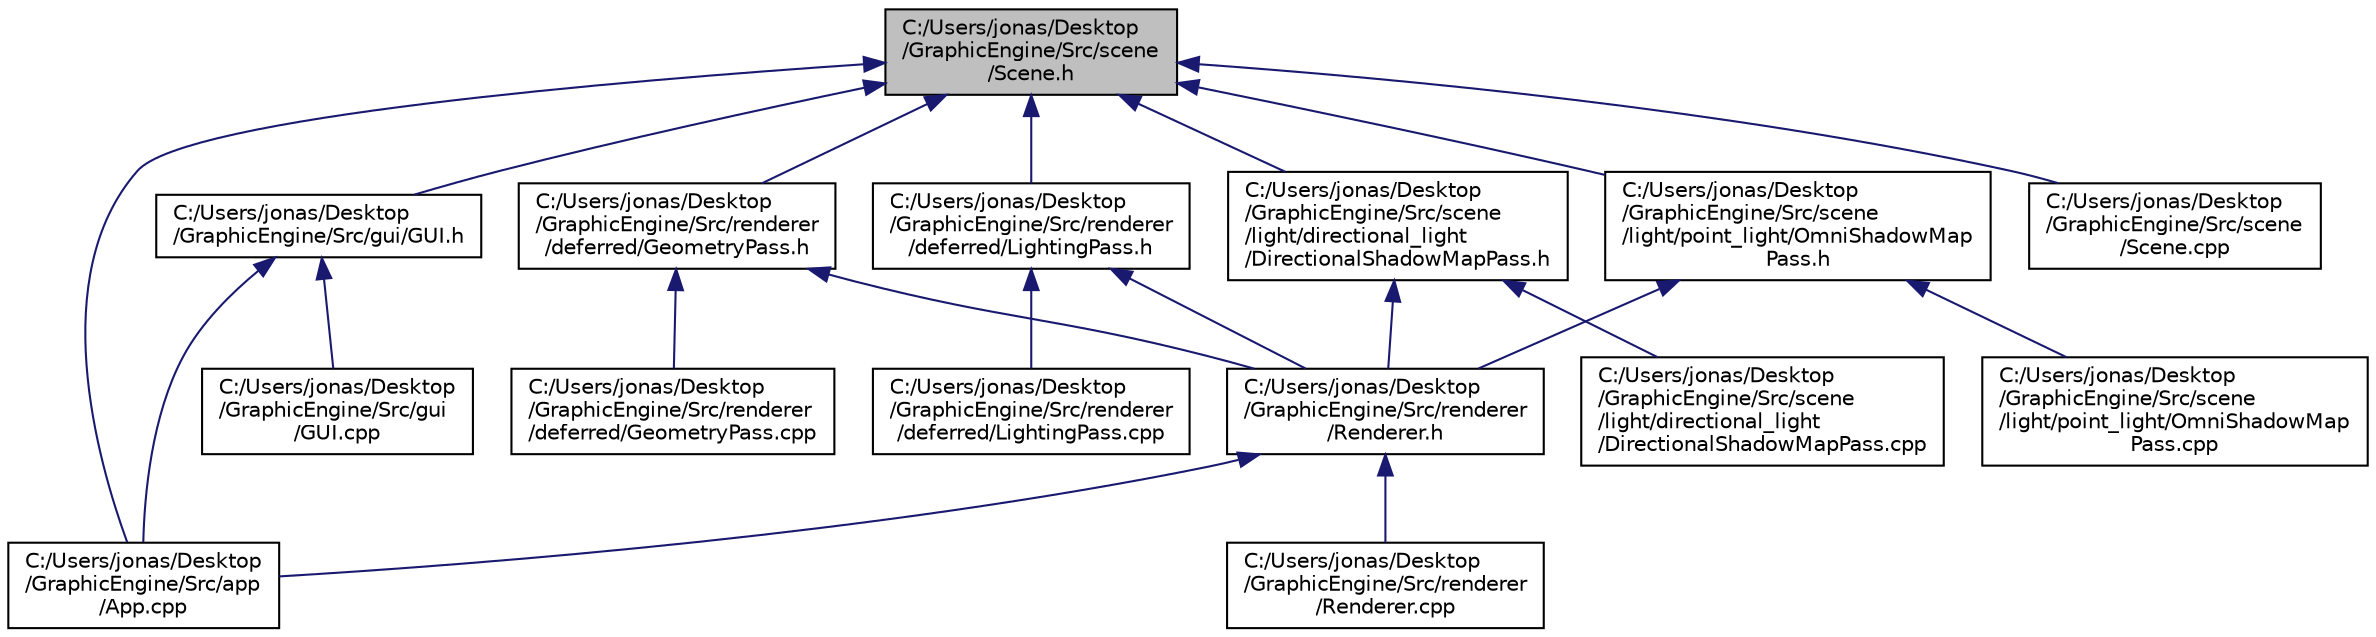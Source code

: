 digraph "C:/Users/jonas/Desktop/GraphicEngine/Src/scene/Scene.h"
{
 // INTERACTIVE_SVG=YES
 // LATEX_PDF_SIZE
  bgcolor="transparent";
  edge [fontname="Helvetica",fontsize="10",labelfontname="Helvetica",labelfontsize="10"];
  node [fontname="Helvetica",fontsize="10",shape=record];
  Node1 [label="C:/Users/jonas/Desktop\l/GraphicEngine/Src/scene\l/Scene.h",height=0.2,width=0.4,color="black", fillcolor="grey75", style="filled", fontcolor="black",tooltip=" "];
  Node1 -> Node2 [dir="back",color="midnightblue",fontsize="10",style="solid"];
  Node2 [label="C:/Users/jonas/Desktop\l/GraphicEngine/Src/app\l/App.cpp",height=0.2,width=0.4,color="black",URL="$dc/db4/_app_8cpp.html",tooltip=" "];
  Node1 -> Node3 [dir="back",color="midnightblue",fontsize="10",style="solid"];
  Node3 [label="C:/Users/jonas/Desktop\l/GraphicEngine/Src/gui/GUI.h",height=0.2,width=0.4,color="black",URL="$da/d5d/_g_u_i_8h.html",tooltip=" "];
  Node3 -> Node2 [dir="back",color="midnightblue",fontsize="10",style="solid"];
  Node3 -> Node4 [dir="back",color="midnightblue",fontsize="10",style="solid"];
  Node4 [label="C:/Users/jonas/Desktop\l/GraphicEngine/Src/gui\l/GUI.cpp",height=0.2,width=0.4,color="black",URL="$d3/d27/_g_u_i_8cpp.html",tooltip=" "];
  Node1 -> Node5 [dir="back",color="midnightblue",fontsize="10",style="solid"];
  Node5 [label="C:/Users/jonas/Desktop\l/GraphicEngine/Src/renderer\l/deferred/GeometryPass.h",height=0.2,width=0.4,color="black",URL="$d4/d51/_geometry_pass_8h.html",tooltip=" "];
  Node5 -> Node6 [dir="back",color="midnightblue",fontsize="10",style="solid"];
  Node6 [label="C:/Users/jonas/Desktop\l/GraphicEngine/Src/renderer\l/Renderer.h",height=0.2,width=0.4,color="black",URL="$d3/da0/_renderer_8h.html",tooltip=" "];
  Node6 -> Node2 [dir="back",color="midnightblue",fontsize="10",style="solid"];
  Node6 -> Node7 [dir="back",color="midnightblue",fontsize="10",style="solid"];
  Node7 [label="C:/Users/jonas/Desktop\l/GraphicEngine/Src/renderer\l/Renderer.cpp",height=0.2,width=0.4,color="black",URL="$da/d84/_renderer_8cpp.html",tooltip=" "];
  Node5 -> Node8 [dir="back",color="midnightblue",fontsize="10",style="solid"];
  Node8 [label="C:/Users/jonas/Desktop\l/GraphicEngine/Src/renderer\l/deferred/GeometryPass.cpp",height=0.2,width=0.4,color="black",URL="$dc/d81/_geometry_pass_8cpp.html",tooltip=" "];
  Node1 -> Node9 [dir="back",color="midnightblue",fontsize="10",style="solid"];
  Node9 [label="C:/Users/jonas/Desktop\l/GraphicEngine/Src/renderer\l/deferred/LightingPass.h",height=0.2,width=0.4,color="black",URL="$df/d86/_lighting_pass_8h.html",tooltip=" "];
  Node9 -> Node6 [dir="back",color="midnightblue",fontsize="10",style="solid"];
  Node9 -> Node10 [dir="back",color="midnightblue",fontsize="10",style="solid"];
  Node10 [label="C:/Users/jonas/Desktop\l/GraphicEngine/Src/renderer\l/deferred/LightingPass.cpp",height=0.2,width=0.4,color="black",URL="$d4/dbf/_lighting_pass_8cpp.html",tooltip=" "];
  Node1 -> Node11 [dir="back",color="midnightblue",fontsize="10",style="solid"];
  Node11 [label="C:/Users/jonas/Desktop\l/GraphicEngine/Src/scene\l/Scene.cpp",height=0.2,width=0.4,color="black",URL="$d9/d44/_scene_8cpp.html",tooltip=" "];
  Node1 -> Node12 [dir="back",color="midnightblue",fontsize="10",style="solid"];
  Node12 [label="C:/Users/jonas/Desktop\l/GraphicEngine/Src/scene\l/light/directional_light\l/DirectionalShadowMapPass.h",height=0.2,width=0.4,color="black",URL="$d0/d7a/_directional_shadow_map_pass_8h.html",tooltip=" "];
  Node12 -> Node6 [dir="back",color="midnightblue",fontsize="10",style="solid"];
  Node12 -> Node13 [dir="back",color="midnightblue",fontsize="10",style="solid"];
  Node13 [label="C:/Users/jonas/Desktop\l/GraphicEngine/Src/scene\l/light/directional_light\l/DirectionalShadowMapPass.cpp",height=0.2,width=0.4,color="black",URL="$dd/d62/_directional_shadow_map_pass_8cpp.html",tooltip=" "];
  Node1 -> Node14 [dir="back",color="midnightblue",fontsize="10",style="solid"];
  Node14 [label="C:/Users/jonas/Desktop\l/GraphicEngine/Src/scene\l/light/point_light/OmniShadowMap\lPass.h",height=0.2,width=0.4,color="black",URL="$de/d75/_omni_shadow_map_pass_8h.html",tooltip=" "];
  Node14 -> Node6 [dir="back",color="midnightblue",fontsize="10",style="solid"];
  Node14 -> Node15 [dir="back",color="midnightblue",fontsize="10",style="solid"];
  Node15 [label="C:/Users/jonas/Desktop\l/GraphicEngine/Src/scene\l/light/point_light/OmniShadowMap\lPass.cpp",height=0.2,width=0.4,color="black",URL="$d7/d9f/_omni_shadow_map_pass_8cpp.html",tooltip=" "];
}
